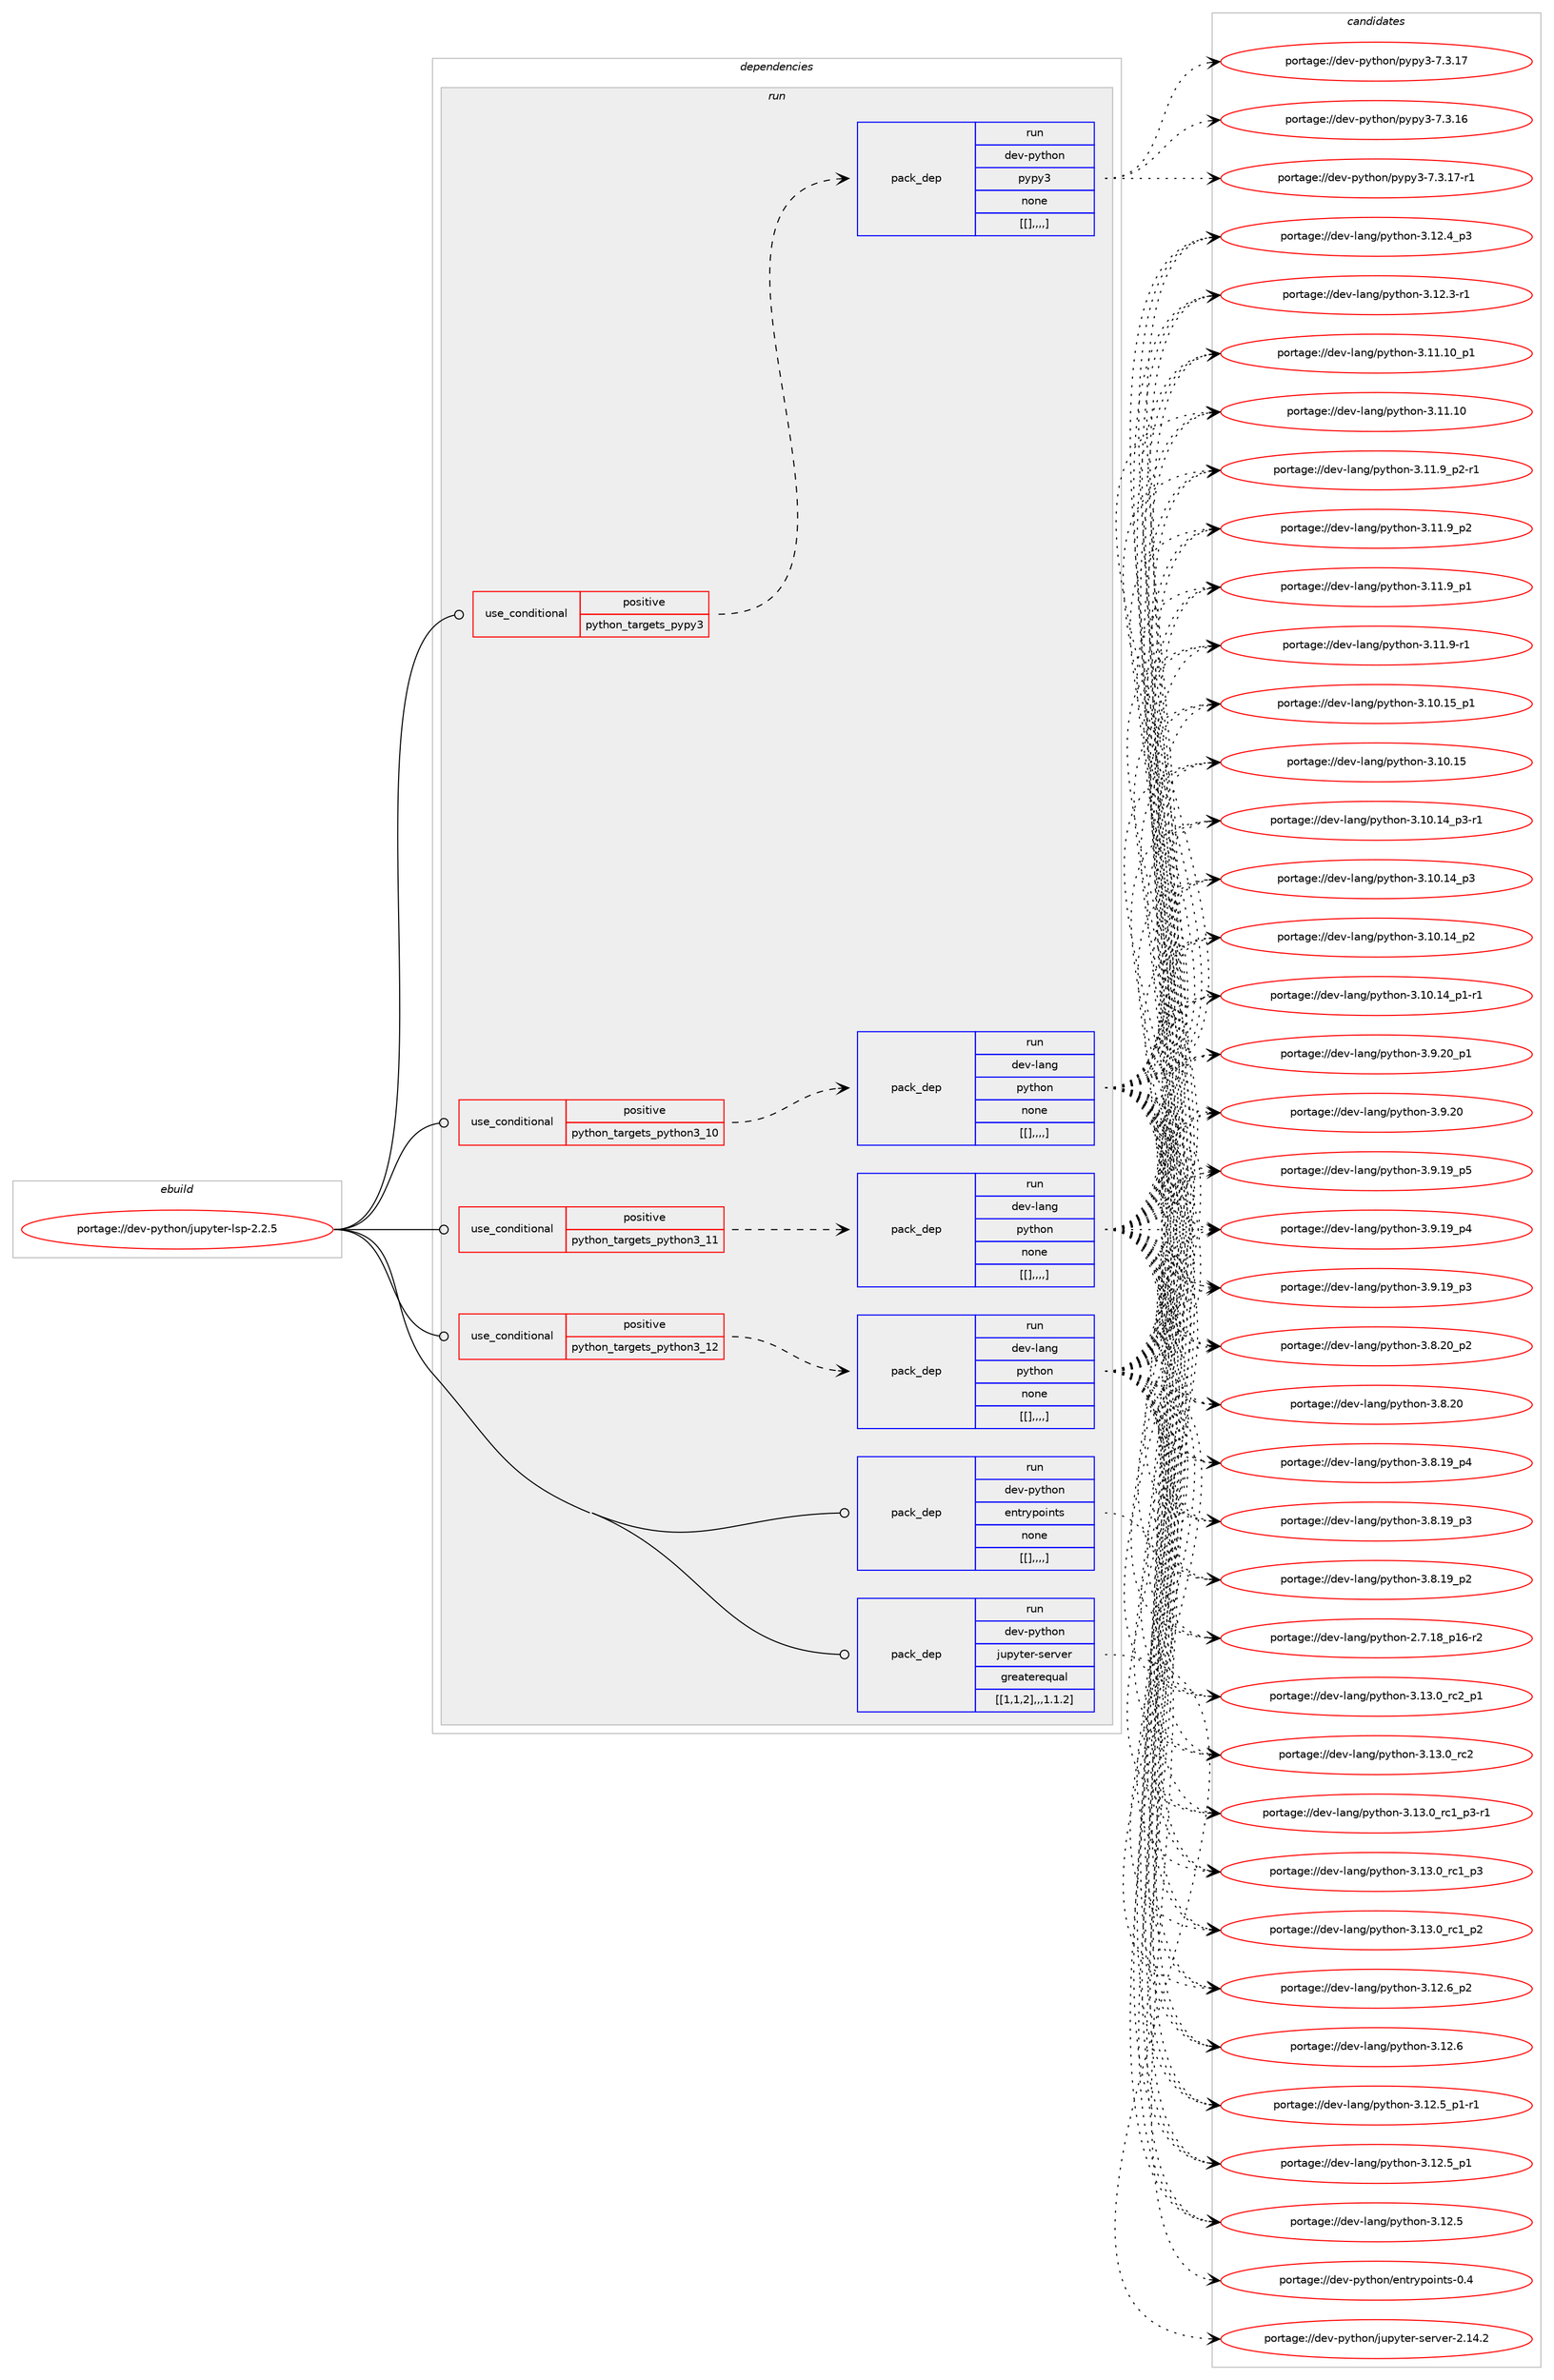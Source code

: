 digraph prolog {

# *************
# Graph options
# *************

newrank=true;
concentrate=true;
compound=true;
graph [rankdir=LR,fontname=Helvetica,fontsize=10,ranksep=1.5];#, ranksep=2.5, nodesep=0.2];
edge  [arrowhead=vee];
node  [fontname=Helvetica,fontsize=10];

# **********
# The ebuild
# **********

subgraph cluster_leftcol {
color=gray;
label=<<i>ebuild</i>>;
id [label="portage://dev-python/jupyter-lsp-2.2.5", color=red, width=4, href="../dev-python/jupyter-lsp-2.2.5.svg"];
}

# ****************
# The dependencies
# ****************

subgraph cluster_midcol {
color=gray;
label=<<i>dependencies</i>>;
subgraph cluster_compile {
fillcolor="#eeeeee";
style=filled;
label=<<i>compile</i>>;
}
subgraph cluster_compileandrun {
fillcolor="#eeeeee";
style=filled;
label=<<i>compile and run</i>>;
}
subgraph cluster_run {
fillcolor="#eeeeee";
style=filled;
label=<<i>run</i>>;
subgraph cond35187 {
dependency151137 [label=<<TABLE BORDER="0" CELLBORDER="1" CELLSPACING="0" CELLPADDING="4"><TR><TD ROWSPAN="3" CELLPADDING="10">use_conditional</TD></TR><TR><TD>positive</TD></TR><TR><TD>python_targets_pypy3</TD></TR></TABLE>>, shape=none, color=red];
subgraph pack114736 {
dependency151138 [label=<<TABLE BORDER="0" CELLBORDER="1" CELLSPACING="0" CELLPADDING="4" WIDTH="220"><TR><TD ROWSPAN="6" CELLPADDING="30">pack_dep</TD></TR><TR><TD WIDTH="110">run</TD></TR><TR><TD>dev-python</TD></TR><TR><TD>pypy3</TD></TR><TR><TD>none</TD></TR><TR><TD>[[],,,,]</TD></TR></TABLE>>, shape=none, color=blue];
}
dependency151137:e -> dependency151138:w [weight=20,style="dashed",arrowhead="vee"];
}
id:e -> dependency151137:w [weight=20,style="solid",arrowhead="odot"];
subgraph cond35188 {
dependency151139 [label=<<TABLE BORDER="0" CELLBORDER="1" CELLSPACING="0" CELLPADDING="4"><TR><TD ROWSPAN="3" CELLPADDING="10">use_conditional</TD></TR><TR><TD>positive</TD></TR><TR><TD>python_targets_python3_10</TD></TR></TABLE>>, shape=none, color=red];
subgraph pack114737 {
dependency151140 [label=<<TABLE BORDER="0" CELLBORDER="1" CELLSPACING="0" CELLPADDING="4" WIDTH="220"><TR><TD ROWSPAN="6" CELLPADDING="30">pack_dep</TD></TR><TR><TD WIDTH="110">run</TD></TR><TR><TD>dev-lang</TD></TR><TR><TD>python</TD></TR><TR><TD>none</TD></TR><TR><TD>[[],,,,]</TD></TR></TABLE>>, shape=none, color=blue];
}
dependency151139:e -> dependency151140:w [weight=20,style="dashed",arrowhead="vee"];
}
id:e -> dependency151139:w [weight=20,style="solid",arrowhead="odot"];
subgraph cond35189 {
dependency151141 [label=<<TABLE BORDER="0" CELLBORDER="1" CELLSPACING="0" CELLPADDING="4"><TR><TD ROWSPAN="3" CELLPADDING="10">use_conditional</TD></TR><TR><TD>positive</TD></TR><TR><TD>python_targets_python3_11</TD></TR></TABLE>>, shape=none, color=red];
subgraph pack114738 {
dependency151142 [label=<<TABLE BORDER="0" CELLBORDER="1" CELLSPACING="0" CELLPADDING="4" WIDTH="220"><TR><TD ROWSPAN="6" CELLPADDING="30">pack_dep</TD></TR><TR><TD WIDTH="110">run</TD></TR><TR><TD>dev-lang</TD></TR><TR><TD>python</TD></TR><TR><TD>none</TD></TR><TR><TD>[[],,,,]</TD></TR></TABLE>>, shape=none, color=blue];
}
dependency151141:e -> dependency151142:w [weight=20,style="dashed",arrowhead="vee"];
}
id:e -> dependency151141:w [weight=20,style="solid",arrowhead="odot"];
subgraph cond35190 {
dependency151143 [label=<<TABLE BORDER="0" CELLBORDER="1" CELLSPACING="0" CELLPADDING="4"><TR><TD ROWSPAN="3" CELLPADDING="10">use_conditional</TD></TR><TR><TD>positive</TD></TR><TR><TD>python_targets_python3_12</TD></TR></TABLE>>, shape=none, color=red];
subgraph pack114739 {
dependency151144 [label=<<TABLE BORDER="0" CELLBORDER="1" CELLSPACING="0" CELLPADDING="4" WIDTH="220"><TR><TD ROWSPAN="6" CELLPADDING="30">pack_dep</TD></TR><TR><TD WIDTH="110">run</TD></TR><TR><TD>dev-lang</TD></TR><TR><TD>python</TD></TR><TR><TD>none</TD></TR><TR><TD>[[],,,,]</TD></TR></TABLE>>, shape=none, color=blue];
}
dependency151143:e -> dependency151144:w [weight=20,style="dashed",arrowhead="vee"];
}
id:e -> dependency151143:w [weight=20,style="solid",arrowhead="odot"];
subgraph pack114740 {
dependency151145 [label=<<TABLE BORDER="0" CELLBORDER="1" CELLSPACING="0" CELLPADDING="4" WIDTH="220"><TR><TD ROWSPAN="6" CELLPADDING="30">pack_dep</TD></TR><TR><TD WIDTH="110">run</TD></TR><TR><TD>dev-python</TD></TR><TR><TD>entrypoints</TD></TR><TR><TD>none</TD></TR><TR><TD>[[],,,,]</TD></TR></TABLE>>, shape=none, color=blue];
}
id:e -> dependency151145:w [weight=20,style="solid",arrowhead="odot"];
subgraph pack114741 {
dependency151146 [label=<<TABLE BORDER="0" CELLBORDER="1" CELLSPACING="0" CELLPADDING="4" WIDTH="220"><TR><TD ROWSPAN="6" CELLPADDING="30">pack_dep</TD></TR><TR><TD WIDTH="110">run</TD></TR><TR><TD>dev-python</TD></TR><TR><TD>jupyter-server</TD></TR><TR><TD>greaterequal</TD></TR><TR><TD>[[1,1,2],,,1.1.2]</TD></TR></TABLE>>, shape=none, color=blue];
}
id:e -> dependency151146:w [weight=20,style="solid",arrowhead="odot"];
}
}

# **************
# The candidates
# **************

subgraph cluster_choices {
rank=same;
color=gray;
label=<<i>candidates</i>>;

subgraph choice114736 {
color=black;
nodesep=1;
choice100101118451121211161041111104711212111212151455546514649554511449 [label="portage://dev-python/pypy3-7.3.17-r1", color=red, width=4,href="../dev-python/pypy3-7.3.17-r1.svg"];
choice10010111845112121116104111110471121211121215145554651464955 [label="portage://dev-python/pypy3-7.3.17", color=red, width=4,href="../dev-python/pypy3-7.3.17.svg"];
choice10010111845112121116104111110471121211121215145554651464954 [label="portage://dev-python/pypy3-7.3.16", color=red, width=4,href="../dev-python/pypy3-7.3.16.svg"];
dependency151138:e -> choice100101118451121211161041111104711212111212151455546514649554511449:w [style=dotted,weight="100"];
dependency151138:e -> choice10010111845112121116104111110471121211121215145554651464955:w [style=dotted,weight="100"];
dependency151138:e -> choice10010111845112121116104111110471121211121215145554651464954:w [style=dotted,weight="100"];
}
subgraph choice114737 {
color=black;
nodesep=1;
choice100101118451089711010347112121116104111110455146495146489511499509511249 [label="portage://dev-lang/python-3.13.0_rc2_p1", color=red, width=4,href="../dev-lang/python-3.13.0_rc2_p1.svg"];
choice10010111845108971101034711212111610411111045514649514648951149950 [label="portage://dev-lang/python-3.13.0_rc2", color=red, width=4,href="../dev-lang/python-3.13.0_rc2.svg"];
choice1001011184510897110103471121211161041111104551464951464895114994995112514511449 [label="portage://dev-lang/python-3.13.0_rc1_p3-r1", color=red, width=4,href="../dev-lang/python-3.13.0_rc1_p3-r1.svg"];
choice100101118451089711010347112121116104111110455146495146489511499499511251 [label="portage://dev-lang/python-3.13.0_rc1_p3", color=red, width=4,href="../dev-lang/python-3.13.0_rc1_p3.svg"];
choice100101118451089711010347112121116104111110455146495146489511499499511250 [label="portage://dev-lang/python-3.13.0_rc1_p2", color=red, width=4,href="../dev-lang/python-3.13.0_rc1_p2.svg"];
choice100101118451089711010347112121116104111110455146495046549511250 [label="portage://dev-lang/python-3.12.6_p2", color=red, width=4,href="../dev-lang/python-3.12.6_p2.svg"];
choice10010111845108971101034711212111610411111045514649504654 [label="portage://dev-lang/python-3.12.6", color=red, width=4,href="../dev-lang/python-3.12.6.svg"];
choice1001011184510897110103471121211161041111104551464950465395112494511449 [label="portage://dev-lang/python-3.12.5_p1-r1", color=red, width=4,href="../dev-lang/python-3.12.5_p1-r1.svg"];
choice100101118451089711010347112121116104111110455146495046539511249 [label="portage://dev-lang/python-3.12.5_p1", color=red, width=4,href="../dev-lang/python-3.12.5_p1.svg"];
choice10010111845108971101034711212111610411111045514649504653 [label="portage://dev-lang/python-3.12.5", color=red, width=4,href="../dev-lang/python-3.12.5.svg"];
choice100101118451089711010347112121116104111110455146495046529511251 [label="portage://dev-lang/python-3.12.4_p3", color=red, width=4,href="../dev-lang/python-3.12.4_p3.svg"];
choice100101118451089711010347112121116104111110455146495046514511449 [label="portage://dev-lang/python-3.12.3-r1", color=red, width=4,href="../dev-lang/python-3.12.3-r1.svg"];
choice10010111845108971101034711212111610411111045514649494649489511249 [label="portage://dev-lang/python-3.11.10_p1", color=red, width=4,href="../dev-lang/python-3.11.10_p1.svg"];
choice1001011184510897110103471121211161041111104551464949464948 [label="portage://dev-lang/python-3.11.10", color=red, width=4,href="../dev-lang/python-3.11.10.svg"];
choice1001011184510897110103471121211161041111104551464949465795112504511449 [label="portage://dev-lang/python-3.11.9_p2-r1", color=red, width=4,href="../dev-lang/python-3.11.9_p2-r1.svg"];
choice100101118451089711010347112121116104111110455146494946579511250 [label="portage://dev-lang/python-3.11.9_p2", color=red, width=4,href="../dev-lang/python-3.11.9_p2.svg"];
choice100101118451089711010347112121116104111110455146494946579511249 [label="portage://dev-lang/python-3.11.9_p1", color=red, width=4,href="../dev-lang/python-3.11.9_p1.svg"];
choice100101118451089711010347112121116104111110455146494946574511449 [label="portage://dev-lang/python-3.11.9-r1", color=red, width=4,href="../dev-lang/python-3.11.9-r1.svg"];
choice10010111845108971101034711212111610411111045514649484649539511249 [label="portage://dev-lang/python-3.10.15_p1", color=red, width=4,href="../dev-lang/python-3.10.15_p1.svg"];
choice1001011184510897110103471121211161041111104551464948464953 [label="portage://dev-lang/python-3.10.15", color=red, width=4,href="../dev-lang/python-3.10.15.svg"];
choice100101118451089711010347112121116104111110455146494846495295112514511449 [label="portage://dev-lang/python-3.10.14_p3-r1", color=red, width=4,href="../dev-lang/python-3.10.14_p3-r1.svg"];
choice10010111845108971101034711212111610411111045514649484649529511251 [label="portage://dev-lang/python-3.10.14_p3", color=red, width=4,href="../dev-lang/python-3.10.14_p3.svg"];
choice10010111845108971101034711212111610411111045514649484649529511250 [label="portage://dev-lang/python-3.10.14_p2", color=red, width=4,href="../dev-lang/python-3.10.14_p2.svg"];
choice100101118451089711010347112121116104111110455146494846495295112494511449 [label="portage://dev-lang/python-3.10.14_p1-r1", color=red, width=4,href="../dev-lang/python-3.10.14_p1-r1.svg"];
choice100101118451089711010347112121116104111110455146574650489511249 [label="portage://dev-lang/python-3.9.20_p1", color=red, width=4,href="../dev-lang/python-3.9.20_p1.svg"];
choice10010111845108971101034711212111610411111045514657465048 [label="portage://dev-lang/python-3.9.20", color=red, width=4,href="../dev-lang/python-3.9.20.svg"];
choice100101118451089711010347112121116104111110455146574649579511253 [label="portage://dev-lang/python-3.9.19_p5", color=red, width=4,href="../dev-lang/python-3.9.19_p5.svg"];
choice100101118451089711010347112121116104111110455146574649579511252 [label="portage://dev-lang/python-3.9.19_p4", color=red, width=4,href="../dev-lang/python-3.9.19_p4.svg"];
choice100101118451089711010347112121116104111110455146574649579511251 [label="portage://dev-lang/python-3.9.19_p3", color=red, width=4,href="../dev-lang/python-3.9.19_p3.svg"];
choice100101118451089711010347112121116104111110455146564650489511250 [label="portage://dev-lang/python-3.8.20_p2", color=red, width=4,href="../dev-lang/python-3.8.20_p2.svg"];
choice10010111845108971101034711212111610411111045514656465048 [label="portage://dev-lang/python-3.8.20", color=red, width=4,href="../dev-lang/python-3.8.20.svg"];
choice100101118451089711010347112121116104111110455146564649579511252 [label="portage://dev-lang/python-3.8.19_p4", color=red, width=4,href="../dev-lang/python-3.8.19_p4.svg"];
choice100101118451089711010347112121116104111110455146564649579511251 [label="portage://dev-lang/python-3.8.19_p3", color=red, width=4,href="../dev-lang/python-3.8.19_p3.svg"];
choice100101118451089711010347112121116104111110455146564649579511250 [label="portage://dev-lang/python-3.8.19_p2", color=red, width=4,href="../dev-lang/python-3.8.19_p2.svg"];
choice100101118451089711010347112121116104111110455046554649569511249544511450 [label="portage://dev-lang/python-2.7.18_p16-r2", color=red, width=4,href="../dev-lang/python-2.7.18_p16-r2.svg"];
dependency151140:e -> choice100101118451089711010347112121116104111110455146495146489511499509511249:w [style=dotted,weight="100"];
dependency151140:e -> choice10010111845108971101034711212111610411111045514649514648951149950:w [style=dotted,weight="100"];
dependency151140:e -> choice1001011184510897110103471121211161041111104551464951464895114994995112514511449:w [style=dotted,weight="100"];
dependency151140:e -> choice100101118451089711010347112121116104111110455146495146489511499499511251:w [style=dotted,weight="100"];
dependency151140:e -> choice100101118451089711010347112121116104111110455146495146489511499499511250:w [style=dotted,weight="100"];
dependency151140:e -> choice100101118451089711010347112121116104111110455146495046549511250:w [style=dotted,weight="100"];
dependency151140:e -> choice10010111845108971101034711212111610411111045514649504654:w [style=dotted,weight="100"];
dependency151140:e -> choice1001011184510897110103471121211161041111104551464950465395112494511449:w [style=dotted,weight="100"];
dependency151140:e -> choice100101118451089711010347112121116104111110455146495046539511249:w [style=dotted,weight="100"];
dependency151140:e -> choice10010111845108971101034711212111610411111045514649504653:w [style=dotted,weight="100"];
dependency151140:e -> choice100101118451089711010347112121116104111110455146495046529511251:w [style=dotted,weight="100"];
dependency151140:e -> choice100101118451089711010347112121116104111110455146495046514511449:w [style=dotted,weight="100"];
dependency151140:e -> choice10010111845108971101034711212111610411111045514649494649489511249:w [style=dotted,weight="100"];
dependency151140:e -> choice1001011184510897110103471121211161041111104551464949464948:w [style=dotted,weight="100"];
dependency151140:e -> choice1001011184510897110103471121211161041111104551464949465795112504511449:w [style=dotted,weight="100"];
dependency151140:e -> choice100101118451089711010347112121116104111110455146494946579511250:w [style=dotted,weight="100"];
dependency151140:e -> choice100101118451089711010347112121116104111110455146494946579511249:w [style=dotted,weight="100"];
dependency151140:e -> choice100101118451089711010347112121116104111110455146494946574511449:w [style=dotted,weight="100"];
dependency151140:e -> choice10010111845108971101034711212111610411111045514649484649539511249:w [style=dotted,weight="100"];
dependency151140:e -> choice1001011184510897110103471121211161041111104551464948464953:w [style=dotted,weight="100"];
dependency151140:e -> choice100101118451089711010347112121116104111110455146494846495295112514511449:w [style=dotted,weight="100"];
dependency151140:e -> choice10010111845108971101034711212111610411111045514649484649529511251:w [style=dotted,weight="100"];
dependency151140:e -> choice10010111845108971101034711212111610411111045514649484649529511250:w [style=dotted,weight="100"];
dependency151140:e -> choice100101118451089711010347112121116104111110455146494846495295112494511449:w [style=dotted,weight="100"];
dependency151140:e -> choice100101118451089711010347112121116104111110455146574650489511249:w [style=dotted,weight="100"];
dependency151140:e -> choice10010111845108971101034711212111610411111045514657465048:w [style=dotted,weight="100"];
dependency151140:e -> choice100101118451089711010347112121116104111110455146574649579511253:w [style=dotted,weight="100"];
dependency151140:e -> choice100101118451089711010347112121116104111110455146574649579511252:w [style=dotted,weight="100"];
dependency151140:e -> choice100101118451089711010347112121116104111110455146574649579511251:w [style=dotted,weight="100"];
dependency151140:e -> choice100101118451089711010347112121116104111110455146564650489511250:w [style=dotted,weight="100"];
dependency151140:e -> choice10010111845108971101034711212111610411111045514656465048:w [style=dotted,weight="100"];
dependency151140:e -> choice100101118451089711010347112121116104111110455146564649579511252:w [style=dotted,weight="100"];
dependency151140:e -> choice100101118451089711010347112121116104111110455146564649579511251:w [style=dotted,weight="100"];
dependency151140:e -> choice100101118451089711010347112121116104111110455146564649579511250:w [style=dotted,weight="100"];
dependency151140:e -> choice100101118451089711010347112121116104111110455046554649569511249544511450:w [style=dotted,weight="100"];
}
subgraph choice114738 {
color=black;
nodesep=1;
choice100101118451089711010347112121116104111110455146495146489511499509511249 [label="portage://dev-lang/python-3.13.0_rc2_p1", color=red, width=4,href="../dev-lang/python-3.13.0_rc2_p1.svg"];
choice10010111845108971101034711212111610411111045514649514648951149950 [label="portage://dev-lang/python-3.13.0_rc2", color=red, width=4,href="../dev-lang/python-3.13.0_rc2.svg"];
choice1001011184510897110103471121211161041111104551464951464895114994995112514511449 [label="portage://dev-lang/python-3.13.0_rc1_p3-r1", color=red, width=4,href="../dev-lang/python-3.13.0_rc1_p3-r1.svg"];
choice100101118451089711010347112121116104111110455146495146489511499499511251 [label="portage://dev-lang/python-3.13.0_rc1_p3", color=red, width=4,href="../dev-lang/python-3.13.0_rc1_p3.svg"];
choice100101118451089711010347112121116104111110455146495146489511499499511250 [label="portage://dev-lang/python-3.13.0_rc1_p2", color=red, width=4,href="../dev-lang/python-3.13.0_rc1_p2.svg"];
choice100101118451089711010347112121116104111110455146495046549511250 [label="portage://dev-lang/python-3.12.6_p2", color=red, width=4,href="../dev-lang/python-3.12.6_p2.svg"];
choice10010111845108971101034711212111610411111045514649504654 [label="portage://dev-lang/python-3.12.6", color=red, width=4,href="../dev-lang/python-3.12.6.svg"];
choice1001011184510897110103471121211161041111104551464950465395112494511449 [label="portage://dev-lang/python-3.12.5_p1-r1", color=red, width=4,href="../dev-lang/python-3.12.5_p1-r1.svg"];
choice100101118451089711010347112121116104111110455146495046539511249 [label="portage://dev-lang/python-3.12.5_p1", color=red, width=4,href="../dev-lang/python-3.12.5_p1.svg"];
choice10010111845108971101034711212111610411111045514649504653 [label="portage://dev-lang/python-3.12.5", color=red, width=4,href="../dev-lang/python-3.12.5.svg"];
choice100101118451089711010347112121116104111110455146495046529511251 [label="portage://dev-lang/python-3.12.4_p3", color=red, width=4,href="../dev-lang/python-3.12.4_p3.svg"];
choice100101118451089711010347112121116104111110455146495046514511449 [label="portage://dev-lang/python-3.12.3-r1", color=red, width=4,href="../dev-lang/python-3.12.3-r1.svg"];
choice10010111845108971101034711212111610411111045514649494649489511249 [label="portage://dev-lang/python-3.11.10_p1", color=red, width=4,href="../dev-lang/python-3.11.10_p1.svg"];
choice1001011184510897110103471121211161041111104551464949464948 [label="portage://dev-lang/python-3.11.10", color=red, width=4,href="../dev-lang/python-3.11.10.svg"];
choice1001011184510897110103471121211161041111104551464949465795112504511449 [label="portage://dev-lang/python-3.11.9_p2-r1", color=red, width=4,href="../dev-lang/python-3.11.9_p2-r1.svg"];
choice100101118451089711010347112121116104111110455146494946579511250 [label="portage://dev-lang/python-3.11.9_p2", color=red, width=4,href="../dev-lang/python-3.11.9_p2.svg"];
choice100101118451089711010347112121116104111110455146494946579511249 [label="portage://dev-lang/python-3.11.9_p1", color=red, width=4,href="../dev-lang/python-3.11.9_p1.svg"];
choice100101118451089711010347112121116104111110455146494946574511449 [label="portage://dev-lang/python-3.11.9-r1", color=red, width=4,href="../dev-lang/python-3.11.9-r1.svg"];
choice10010111845108971101034711212111610411111045514649484649539511249 [label="portage://dev-lang/python-3.10.15_p1", color=red, width=4,href="../dev-lang/python-3.10.15_p1.svg"];
choice1001011184510897110103471121211161041111104551464948464953 [label="portage://dev-lang/python-3.10.15", color=red, width=4,href="../dev-lang/python-3.10.15.svg"];
choice100101118451089711010347112121116104111110455146494846495295112514511449 [label="portage://dev-lang/python-3.10.14_p3-r1", color=red, width=4,href="../dev-lang/python-3.10.14_p3-r1.svg"];
choice10010111845108971101034711212111610411111045514649484649529511251 [label="portage://dev-lang/python-3.10.14_p3", color=red, width=4,href="../dev-lang/python-3.10.14_p3.svg"];
choice10010111845108971101034711212111610411111045514649484649529511250 [label="portage://dev-lang/python-3.10.14_p2", color=red, width=4,href="../dev-lang/python-3.10.14_p2.svg"];
choice100101118451089711010347112121116104111110455146494846495295112494511449 [label="portage://dev-lang/python-3.10.14_p1-r1", color=red, width=4,href="../dev-lang/python-3.10.14_p1-r1.svg"];
choice100101118451089711010347112121116104111110455146574650489511249 [label="portage://dev-lang/python-3.9.20_p1", color=red, width=4,href="../dev-lang/python-3.9.20_p1.svg"];
choice10010111845108971101034711212111610411111045514657465048 [label="portage://dev-lang/python-3.9.20", color=red, width=4,href="../dev-lang/python-3.9.20.svg"];
choice100101118451089711010347112121116104111110455146574649579511253 [label="portage://dev-lang/python-3.9.19_p5", color=red, width=4,href="../dev-lang/python-3.9.19_p5.svg"];
choice100101118451089711010347112121116104111110455146574649579511252 [label="portage://dev-lang/python-3.9.19_p4", color=red, width=4,href="../dev-lang/python-3.9.19_p4.svg"];
choice100101118451089711010347112121116104111110455146574649579511251 [label="portage://dev-lang/python-3.9.19_p3", color=red, width=4,href="../dev-lang/python-3.9.19_p3.svg"];
choice100101118451089711010347112121116104111110455146564650489511250 [label="portage://dev-lang/python-3.8.20_p2", color=red, width=4,href="../dev-lang/python-3.8.20_p2.svg"];
choice10010111845108971101034711212111610411111045514656465048 [label="portage://dev-lang/python-3.8.20", color=red, width=4,href="../dev-lang/python-3.8.20.svg"];
choice100101118451089711010347112121116104111110455146564649579511252 [label="portage://dev-lang/python-3.8.19_p4", color=red, width=4,href="../dev-lang/python-3.8.19_p4.svg"];
choice100101118451089711010347112121116104111110455146564649579511251 [label="portage://dev-lang/python-3.8.19_p3", color=red, width=4,href="../dev-lang/python-3.8.19_p3.svg"];
choice100101118451089711010347112121116104111110455146564649579511250 [label="portage://dev-lang/python-3.8.19_p2", color=red, width=4,href="../dev-lang/python-3.8.19_p2.svg"];
choice100101118451089711010347112121116104111110455046554649569511249544511450 [label="portage://dev-lang/python-2.7.18_p16-r2", color=red, width=4,href="../dev-lang/python-2.7.18_p16-r2.svg"];
dependency151142:e -> choice100101118451089711010347112121116104111110455146495146489511499509511249:w [style=dotted,weight="100"];
dependency151142:e -> choice10010111845108971101034711212111610411111045514649514648951149950:w [style=dotted,weight="100"];
dependency151142:e -> choice1001011184510897110103471121211161041111104551464951464895114994995112514511449:w [style=dotted,weight="100"];
dependency151142:e -> choice100101118451089711010347112121116104111110455146495146489511499499511251:w [style=dotted,weight="100"];
dependency151142:e -> choice100101118451089711010347112121116104111110455146495146489511499499511250:w [style=dotted,weight="100"];
dependency151142:e -> choice100101118451089711010347112121116104111110455146495046549511250:w [style=dotted,weight="100"];
dependency151142:e -> choice10010111845108971101034711212111610411111045514649504654:w [style=dotted,weight="100"];
dependency151142:e -> choice1001011184510897110103471121211161041111104551464950465395112494511449:w [style=dotted,weight="100"];
dependency151142:e -> choice100101118451089711010347112121116104111110455146495046539511249:w [style=dotted,weight="100"];
dependency151142:e -> choice10010111845108971101034711212111610411111045514649504653:w [style=dotted,weight="100"];
dependency151142:e -> choice100101118451089711010347112121116104111110455146495046529511251:w [style=dotted,weight="100"];
dependency151142:e -> choice100101118451089711010347112121116104111110455146495046514511449:w [style=dotted,weight="100"];
dependency151142:e -> choice10010111845108971101034711212111610411111045514649494649489511249:w [style=dotted,weight="100"];
dependency151142:e -> choice1001011184510897110103471121211161041111104551464949464948:w [style=dotted,weight="100"];
dependency151142:e -> choice1001011184510897110103471121211161041111104551464949465795112504511449:w [style=dotted,weight="100"];
dependency151142:e -> choice100101118451089711010347112121116104111110455146494946579511250:w [style=dotted,weight="100"];
dependency151142:e -> choice100101118451089711010347112121116104111110455146494946579511249:w [style=dotted,weight="100"];
dependency151142:e -> choice100101118451089711010347112121116104111110455146494946574511449:w [style=dotted,weight="100"];
dependency151142:e -> choice10010111845108971101034711212111610411111045514649484649539511249:w [style=dotted,weight="100"];
dependency151142:e -> choice1001011184510897110103471121211161041111104551464948464953:w [style=dotted,weight="100"];
dependency151142:e -> choice100101118451089711010347112121116104111110455146494846495295112514511449:w [style=dotted,weight="100"];
dependency151142:e -> choice10010111845108971101034711212111610411111045514649484649529511251:w [style=dotted,weight="100"];
dependency151142:e -> choice10010111845108971101034711212111610411111045514649484649529511250:w [style=dotted,weight="100"];
dependency151142:e -> choice100101118451089711010347112121116104111110455146494846495295112494511449:w [style=dotted,weight="100"];
dependency151142:e -> choice100101118451089711010347112121116104111110455146574650489511249:w [style=dotted,weight="100"];
dependency151142:e -> choice10010111845108971101034711212111610411111045514657465048:w [style=dotted,weight="100"];
dependency151142:e -> choice100101118451089711010347112121116104111110455146574649579511253:w [style=dotted,weight="100"];
dependency151142:e -> choice100101118451089711010347112121116104111110455146574649579511252:w [style=dotted,weight="100"];
dependency151142:e -> choice100101118451089711010347112121116104111110455146574649579511251:w [style=dotted,weight="100"];
dependency151142:e -> choice100101118451089711010347112121116104111110455146564650489511250:w [style=dotted,weight="100"];
dependency151142:e -> choice10010111845108971101034711212111610411111045514656465048:w [style=dotted,weight="100"];
dependency151142:e -> choice100101118451089711010347112121116104111110455146564649579511252:w [style=dotted,weight="100"];
dependency151142:e -> choice100101118451089711010347112121116104111110455146564649579511251:w [style=dotted,weight="100"];
dependency151142:e -> choice100101118451089711010347112121116104111110455146564649579511250:w [style=dotted,weight="100"];
dependency151142:e -> choice100101118451089711010347112121116104111110455046554649569511249544511450:w [style=dotted,weight="100"];
}
subgraph choice114739 {
color=black;
nodesep=1;
choice100101118451089711010347112121116104111110455146495146489511499509511249 [label="portage://dev-lang/python-3.13.0_rc2_p1", color=red, width=4,href="../dev-lang/python-3.13.0_rc2_p1.svg"];
choice10010111845108971101034711212111610411111045514649514648951149950 [label="portage://dev-lang/python-3.13.0_rc2", color=red, width=4,href="../dev-lang/python-3.13.0_rc2.svg"];
choice1001011184510897110103471121211161041111104551464951464895114994995112514511449 [label="portage://dev-lang/python-3.13.0_rc1_p3-r1", color=red, width=4,href="../dev-lang/python-3.13.0_rc1_p3-r1.svg"];
choice100101118451089711010347112121116104111110455146495146489511499499511251 [label="portage://dev-lang/python-3.13.0_rc1_p3", color=red, width=4,href="../dev-lang/python-3.13.0_rc1_p3.svg"];
choice100101118451089711010347112121116104111110455146495146489511499499511250 [label="portage://dev-lang/python-3.13.0_rc1_p2", color=red, width=4,href="../dev-lang/python-3.13.0_rc1_p2.svg"];
choice100101118451089711010347112121116104111110455146495046549511250 [label="portage://dev-lang/python-3.12.6_p2", color=red, width=4,href="../dev-lang/python-3.12.6_p2.svg"];
choice10010111845108971101034711212111610411111045514649504654 [label="portage://dev-lang/python-3.12.6", color=red, width=4,href="../dev-lang/python-3.12.6.svg"];
choice1001011184510897110103471121211161041111104551464950465395112494511449 [label="portage://dev-lang/python-3.12.5_p1-r1", color=red, width=4,href="../dev-lang/python-3.12.5_p1-r1.svg"];
choice100101118451089711010347112121116104111110455146495046539511249 [label="portage://dev-lang/python-3.12.5_p1", color=red, width=4,href="../dev-lang/python-3.12.5_p1.svg"];
choice10010111845108971101034711212111610411111045514649504653 [label="portage://dev-lang/python-3.12.5", color=red, width=4,href="../dev-lang/python-3.12.5.svg"];
choice100101118451089711010347112121116104111110455146495046529511251 [label="portage://dev-lang/python-3.12.4_p3", color=red, width=4,href="../dev-lang/python-3.12.4_p3.svg"];
choice100101118451089711010347112121116104111110455146495046514511449 [label="portage://dev-lang/python-3.12.3-r1", color=red, width=4,href="../dev-lang/python-3.12.3-r1.svg"];
choice10010111845108971101034711212111610411111045514649494649489511249 [label="portage://dev-lang/python-3.11.10_p1", color=red, width=4,href="../dev-lang/python-3.11.10_p1.svg"];
choice1001011184510897110103471121211161041111104551464949464948 [label="portage://dev-lang/python-3.11.10", color=red, width=4,href="../dev-lang/python-3.11.10.svg"];
choice1001011184510897110103471121211161041111104551464949465795112504511449 [label="portage://dev-lang/python-3.11.9_p2-r1", color=red, width=4,href="../dev-lang/python-3.11.9_p2-r1.svg"];
choice100101118451089711010347112121116104111110455146494946579511250 [label="portage://dev-lang/python-3.11.9_p2", color=red, width=4,href="../dev-lang/python-3.11.9_p2.svg"];
choice100101118451089711010347112121116104111110455146494946579511249 [label="portage://dev-lang/python-3.11.9_p1", color=red, width=4,href="../dev-lang/python-3.11.9_p1.svg"];
choice100101118451089711010347112121116104111110455146494946574511449 [label="portage://dev-lang/python-3.11.9-r1", color=red, width=4,href="../dev-lang/python-3.11.9-r1.svg"];
choice10010111845108971101034711212111610411111045514649484649539511249 [label="portage://dev-lang/python-3.10.15_p1", color=red, width=4,href="../dev-lang/python-3.10.15_p1.svg"];
choice1001011184510897110103471121211161041111104551464948464953 [label="portage://dev-lang/python-3.10.15", color=red, width=4,href="../dev-lang/python-3.10.15.svg"];
choice100101118451089711010347112121116104111110455146494846495295112514511449 [label="portage://dev-lang/python-3.10.14_p3-r1", color=red, width=4,href="../dev-lang/python-3.10.14_p3-r1.svg"];
choice10010111845108971101034711212111610411111045514649484649529511251 [label="portage://dev-lang/python-3.10.14_p3", color=red, width=4,href="../dev-lang/python-3.10.14_p3.svg"];
choice10010111845108971101034711212111610411111045514649484649529511250 [label="portage://dev-lang/python-3.10.14_p2", color=red, width=4,href="../dev-lang/python-3.10.14_p2.svg"];
choice100101118451089711010347112121116104111110455146494846495295112494511449 [label="portage://dev-lang/python-3.10.14_p1-r1", color=red, width=4,href="../dev-lang/python-3.10.14_p1-r1.svg"];
choice100101118451089711010347112121116104111110455146574650489511249 [label="portage://dev-lang/python-3.9.20_p1", color=red, width=4,href="../dev-lang/python-3.9.20_p1.svg"];
choice10010111845108971101034711212111610411111045514657465048 [label="portage://dev-lang/python-3.9.20", color=red, width=4,href="../dev-lang/python-3.9.20.svg"];
choice100101118451089711010347112121116104111110455146574649579511253 [label="portage://dev-lang/python-3.9.19_p5", color=red, width=4,href="../dev-lang/python-3.9.19_p5.svg"];
choice100101118451089711010347112121116104111110455146574649579511252 [label="portage://dev-lang/python-3.9.19_p4", color=red, width=4,href="../dev-lang/python-3.9.19_p4.svg"];
choice100101118451089711010347112121116104111110455146574649579511251 [label="portage://dev-lang/python-3.9.19_p3", color=red, width=4,href="../dev-lang/python-3.9.19_p3.svg"];
choice100101118451089711010347112121116104111110455146564650489511250 [label="portage://dev-lang/python-3.8.20_p2", color=red, width=4,href="../dev-lang/python-3.8.20_p2.svg"];
choice10010111845108971101034711212111610411111045514656465048 [label="portage://dev-lang/python-3.8.20", color=red, width=4,href="../dev-lang/python-3.8.20.svg"];
choice100101118451089711010347112121116104111110455146564649579511252 [label="portage://dev-lang/python-3.8.19_p4", color=red, width=4,href="../dev-lang/python-3.8.19_p4.svg"];
choice100101118451089711010347112121116104111110455146564649579511251 [label="portage://dev-lang/python-3.8.19_p3", color=red, width=4,href="../dev-lang/python-3.8.19_p3.svg"];
choice100101118451089711010347112121116104111110455146564649579511250 [label="portage://dev-lang/python-3.8.19_p2", color=red, width=4,href="../dev-lang/python-3.8.19_p2.svg"];
choice100101118451089711010347112121116104111110455046554649569511249544511450 [label="portage://dev-lang/python-2.7.18_p16-r2", color=red, width=4,href="../dev-lang/python-2.7.18_p16-r2.svg"];
dependency151144:e -> choice100101118451089711010347112121116104111110455146495146489511499509511249:w [style=dotted,weight="100"];
dependency151144:e -> choice10010111845108971101034711212111610411111045514649514648951149950:w [style=dotted,weight="100"];
dependency151144:e -> choice1001011184510897110103471121211161041111104551464951464895114994995112514511449:w [style=dotted,weight="100"];
dependency151144:e -> choice100101118451089711010347112121116104111110455146495146489511499499511251:w [style=dotted,weight="100"];
dependency151144:e -> choice100101118451089711010347112121116104111110455146495146489511499499511250:w [style=dotted,weight="100"];
dependency151144:e -> choice100101118451089711010347112121116104111110455146495046549511250:w [style=dotted,weight="100"];
dependency151144:e -> choice10010111845108971101034711212111610411111045514649504654:w [style=dotted,weight="100"];
dependency151144:e -> choice1001011184510897110103471121211161041111104551464950465395112494511449:w [style=dotted,weight="100"];
dependency151144:e -> choice100101118451089711010347112121116104111110455146495046539511249:w [style=dotted,weight="100"];
dependency151144:e -> choice10010111845108971101034711212111610411111045514649504653:w [style=dotted,weight="100"];
dependency151144:e -> choice100101118451089711010347112121116104111110455146495046529511251:w [style=dotted,weight="100"];
dependency151144:e -> choice100101118451089711010347112121116104111110455146495046514511449:w [style=dotted,weight="100"];
dependency151144:e -> choice10010111845108971101034711212111610411111045514649494649489511249:w [style=dotted,weight="100"];
dependency151144:e -> choice1001011184510897110103471121211161041111104551464949464948:w [style=dotted,weight="100"];
dependency151144:e -> choice1001011184510897110103471121211161041111104551464949465795112504511449:w [style=dotted,weight="100"];
dependency151144:e -> choice100101118451089711010347112121116104111110455146494946579511250:w [style=dotted,weight="100"];
dependency151144:e -> choice100101118451089711010347112121116104111110455146494946579511249:w [style=dotted,weight="100"];
dependency151144:e -> choice100101118451089711010347112121116104111110455146494946574511449:w [style=dotted,weight="100"];
dependency151144:e -> choice10010111845108971101034711212111610411111045514649484649539511249:w [style=dotted,weight="100"];
dependency151144:e -> choice1001011184510897110103471121211161041111104551464948464953:w [style=dotted,weight="100"];
dependency151144:e -> choice100101118451089711010347112121116104111110455146494846495295112514511449:w [style=dotted,weight="100"];
dependency151144:e -> choice10010111845108971101034711212111610411111045514649484649529511251:w [style=dotted,weight="100"];
dependency151144:e -> choice10010111845108971101034711212111610411111045514649484649529511250:w [style=dotted,weight="100"];
dependency151144:e -> choice100101118451089711010347112121116104111110455146494846495295112494511449:w [style=dotted,weight="100"];
dependency151144:e -> choice100101118451089711010347112121116104111110455146574650489511249:w [style=dotted,weight="100"];
dependency151144:e -> choice10010111845108971101034711212111610411111045514657465048:w [style=dotted,weight="100"];
dependency151144:e -> choice100101118451089711010347112121116104111110455146574649579511253:w [style=dotted,weight="100"];
dependency151144:e -> choice100101118451089711010347112121116104111110455146574649579511252:w [style=dotted,weight="100"];
dependency151144:e -> choice100101118451089711010347112121116104111110455146574649579511251:w [style=dotted,weight="100"];
dependency151144:e -> choice100101118451089711010347112121116104111110455146564650489511250:w [style=dotted,weight="100"];
dependency151144:e -> choice10010111845108971101034711212111610411111045514656465048:w [style=dotted,weight="100"];
dependency151144:e -> choice100101118451089711010347112121116104111110455146564649579511252:w [style=dotted,weight="100"];
dependency151144:e -> choice100101118451089711010347112121116104111110455146564649579511251:w [style=dotted,weight="100"];
dependency151144:e -> choice100101118451089711010347112121116104111110455146564649579511250:w [style=dotted,weight="100"];
dependency151144:e -> choice100101118451089711010347112121116104111110455046554649569511249544511450:w [style=dotted,weight="100"];
}
subgraph choice114740 {
color=black;
nodesep=1;
choice100101118451121211161041111104710111011611412111211110511011611545484652 [label="portage://dev-python/entrypoints-0.4", color=red, width=4,href="../dev-python/entrypoints-0.4.svg"];
dependency151145:e -> choice100101118451121211161041111104710111011611412111211110511011611545484652:w [style=dotted,weight="100"];
}
subgraph choice114741 {
color=black;
nodesep=1;
choice10010111845112121116104111110471061171121211161011144511510111411810111445504649524650 [label="portage://dev-python/jupyter-server-2.14.2", color=red, width=4,href="../dev-python/jupyter-server-2.14.2.svg"];
dependency151146:e -> choice10010111845112121116104111110471061171121211161011144511510111411810111445504649524650:w [style=dotted,weight="100"];
}
}

}
